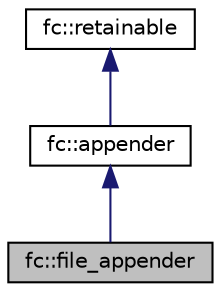 digraph "fc::file_appender"
{
  edge [fontname="Helvetica",fontsize="10",labelfontname="Helvetica",labelfontsize="10"];
  node [fontname="Helvetica",fontsize="10",shape=record];
  Node0 [label="fc::file_appender",height=0.2,width=0.4,color="black", fillcolor="grey75", style="filled", fontcolor="black"];
  Node1 -> Node0 [dir="back",color="midnightblue",fontsize="10",style="solid",fontname="Helvetica"];
  Node1 [label="fc::appender",height=0.2,width=0.4,color="black", fillcolor="white", style="filled",URL="$classfc_1_1appender.html"];
  Node2 -> Node1 [dir="back",color="midnightblue",fontsize="10",style="solid",fontname="Helvetica"];
  Node2 [label="fc::retainable",height=0.2,width=0.4,color="black", fillcolor="white", style="filled",URL="$classfc_1_1retainable.html",tooltip="used to create reference counted types. "];
}
